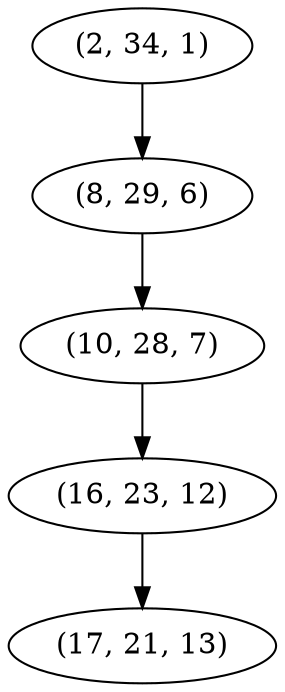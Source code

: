 digraph tree {
    "(2, 34, 1)";
    "(8, 29, 6)";
    "(10, 28, 7)";
    "(16, 23, 12)";
    "(17, 21, 13)";
    "(2, 34, 1)" -> "(8, 29, 6)";
    "(8, 29, 6)" -> "(10, 28, 7)";
    "(10, 28, 7)" -> "(16, 23, 12)";
    "(16, 23, 12)" -> "(17, 21, 13)";
}

